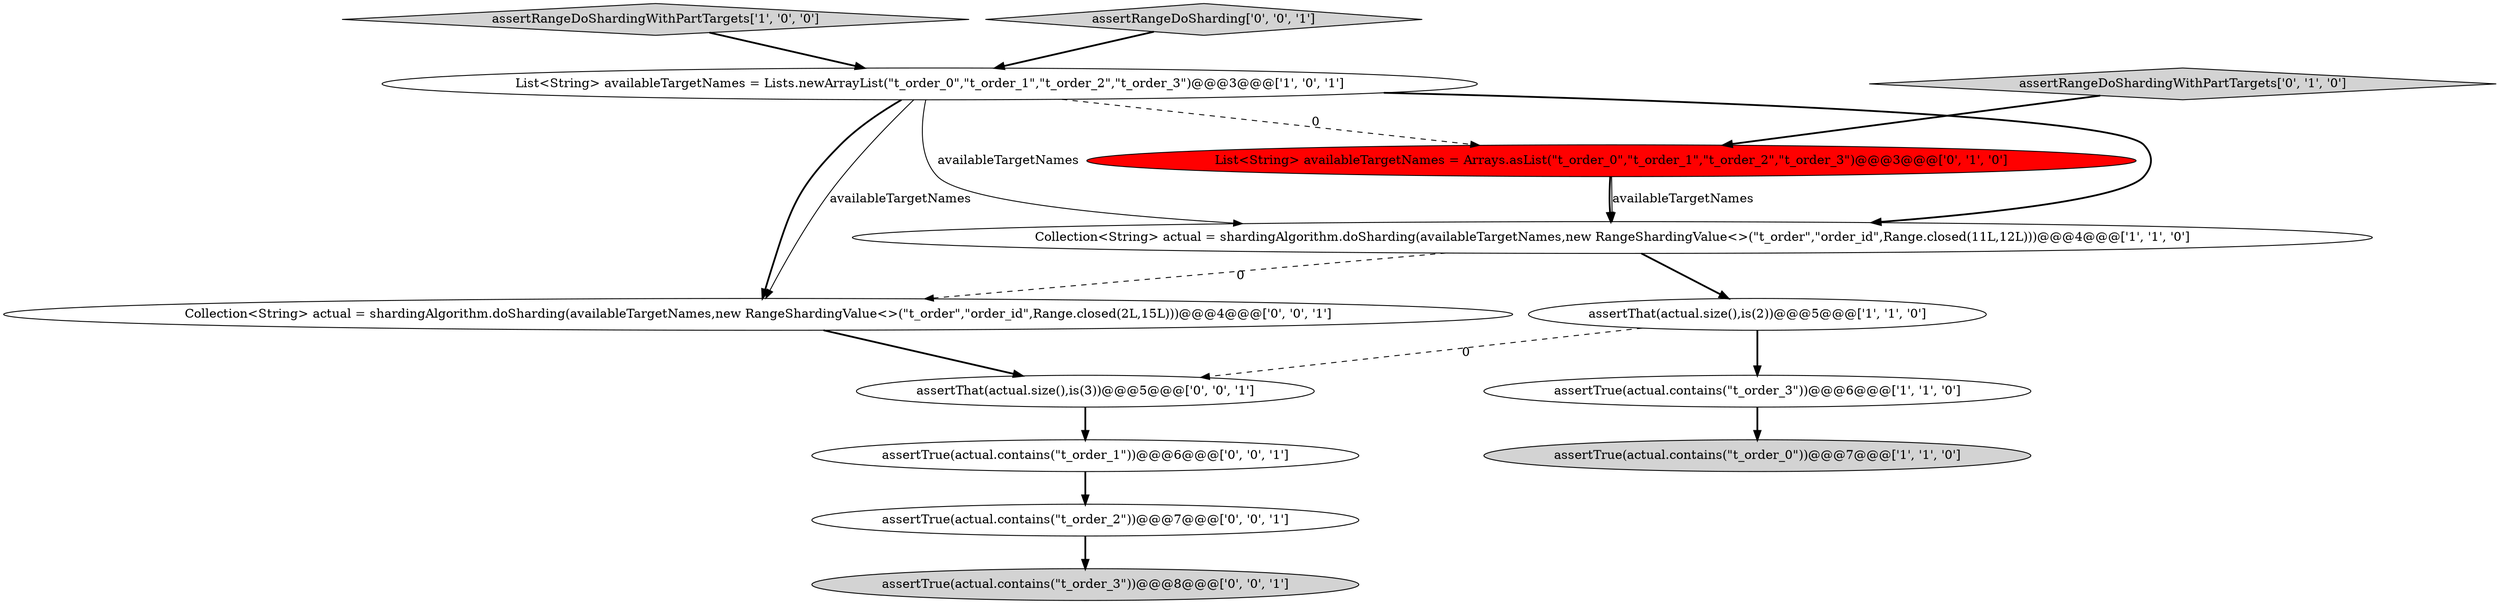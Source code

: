 digraph {
11 [style = filled, label = "Collection<String> actual = shardingAlgorithm.doSharding(availableTargetNames,new RangeShardingValue<>(\"t_order\",\"order_id\",Range.closed(2L,15L)))@@@4@@@['0', '0', '1']", fillcolor = white, shape = ellipse image = "AAA0AAABBB3BBB"];
2 [style = filled, label = "assertThat(actual.size(),is(2))@@@5@@@['1', '1', '0']", fillcolor = white, shape = ellipse image = "AAA0AAABBB1BBB"];
7 [style = filled, label = "List<String> availableTargetNames = Arrays.asList(\"t_order_0\",\"t_order_1\",\"t_order_2\",\"t_order_3\")@@@3@@@['0', '1', '0']", fillcolor = red, shape = ellipse image = "AAA1AAABBB2BBB"];
4 [style = filled, label = "List<String> availableTargetNames = Lists.newArrayList(\"t_order_0\",\"t_order_1\",\"t_order_2\",\"t_order_3\")@@@3@@@['1', '0', '1']", fillcolor = white, shape = ellipse image = "AAA0AAABBB1BBB"];
1 [style = filled, label = "assertRangeDoShardingWithPartTargets['1', '0', '0']", fillcolor = lightgray, shape = diamond image = "AAA0AAABBB1BBB"];
10 [style = filled, label = "assertThat(actual.size(),is(3))@@@5@@@['0', '0', '1']", fillcolor = white, shape = ellipse image = "AAA0AAABBB3BBB"];
0 [style = filled, label = "Collection<String> actual = shardingAlgorithm.doSharding(availableTargetNames,new RangeShardingValue<>(\"t_order\",\"order_id\",Range.closed(11L,12L)))@@@4@@@['1', '1', '0']", fillcolor = white, shape = ellipse image = "AAA0AAABBB1BBB"];
13 [style = filled, label = "assertTrue(actual.contains(\"t_order_3\"))@@@8@@@['0', '0', '1']", fillcolor = lightgray, shape = ellipse image = "AAA0AAABBB3BBB"];
6 [style = filled, label = "assertRangeDoShardingWithPartTargets['0', '1', '0']", fillcolor = lightgray, shape = diamond image = "AAA0AAABBB2BBB"];
8 [style = filled, label = "assertRangeDoSharding['0', '0', '1']", fillcolor = lightgray, shape = diamond image = "AAA0AAABBB3BBB"];
12 [style = filled, label = "assertTrue(actual.contains(\"t_order_1\"))@@@6@@@['0', '0', '1']", fillcolor = white, shape = ellipse image = "AAA0AAABBB3BBB"];
5 [style = filled, label = "assertTrue(actual.contains(\"t_order_0\"))@@@7@@@['1', '1', '0']", fillcolor = lightgray, shape = ellipse image = "AAA0AAABBB1BBB"];
9 [style = filled, label = "assertTrue(actual.contains(\"t_order_2\"))@@@7@@@['0', '0', '1']", fillcolor = white, shape = ellipse image = "AAA0AAABBB3BBB"];
3 [style = filled, label = "assertTrue(actual.contains(\"t_order_3\"))@@@6@@@['1', '1', '0']", fillcolor = white, shape = ellipse image = "AAA0AAABBB1BBB"];
4->0 [style = solid, label="availableTargetNames"];
2->10 [style = dashed, label="0"];
1->4 [style = bold, label=""];
3->5 [style = bold, label=""];
7->0 [style = bold, label=""];
0->11 [style = dashed, label="0"];
8->4 [style = bold, label=""];
4->11 [style = solid, label="availableTargetNames"];
6->7 [style = bold, label=""];
7->0 [style = solid, label="availableTargetNames"];
4->11 [style = bold, label=""];
12->9 [style = bold, label=""];
11->10 [style = bold, label=""];
10->12 [style = bold, label=""];
4->7 [style = dashed, label="0"];
2->3 [style = bold, label=""];
4->0 [style = bold, label=""];
0->2 [style = bold, label=""];
9->13 [style = bold, label=""];
}
